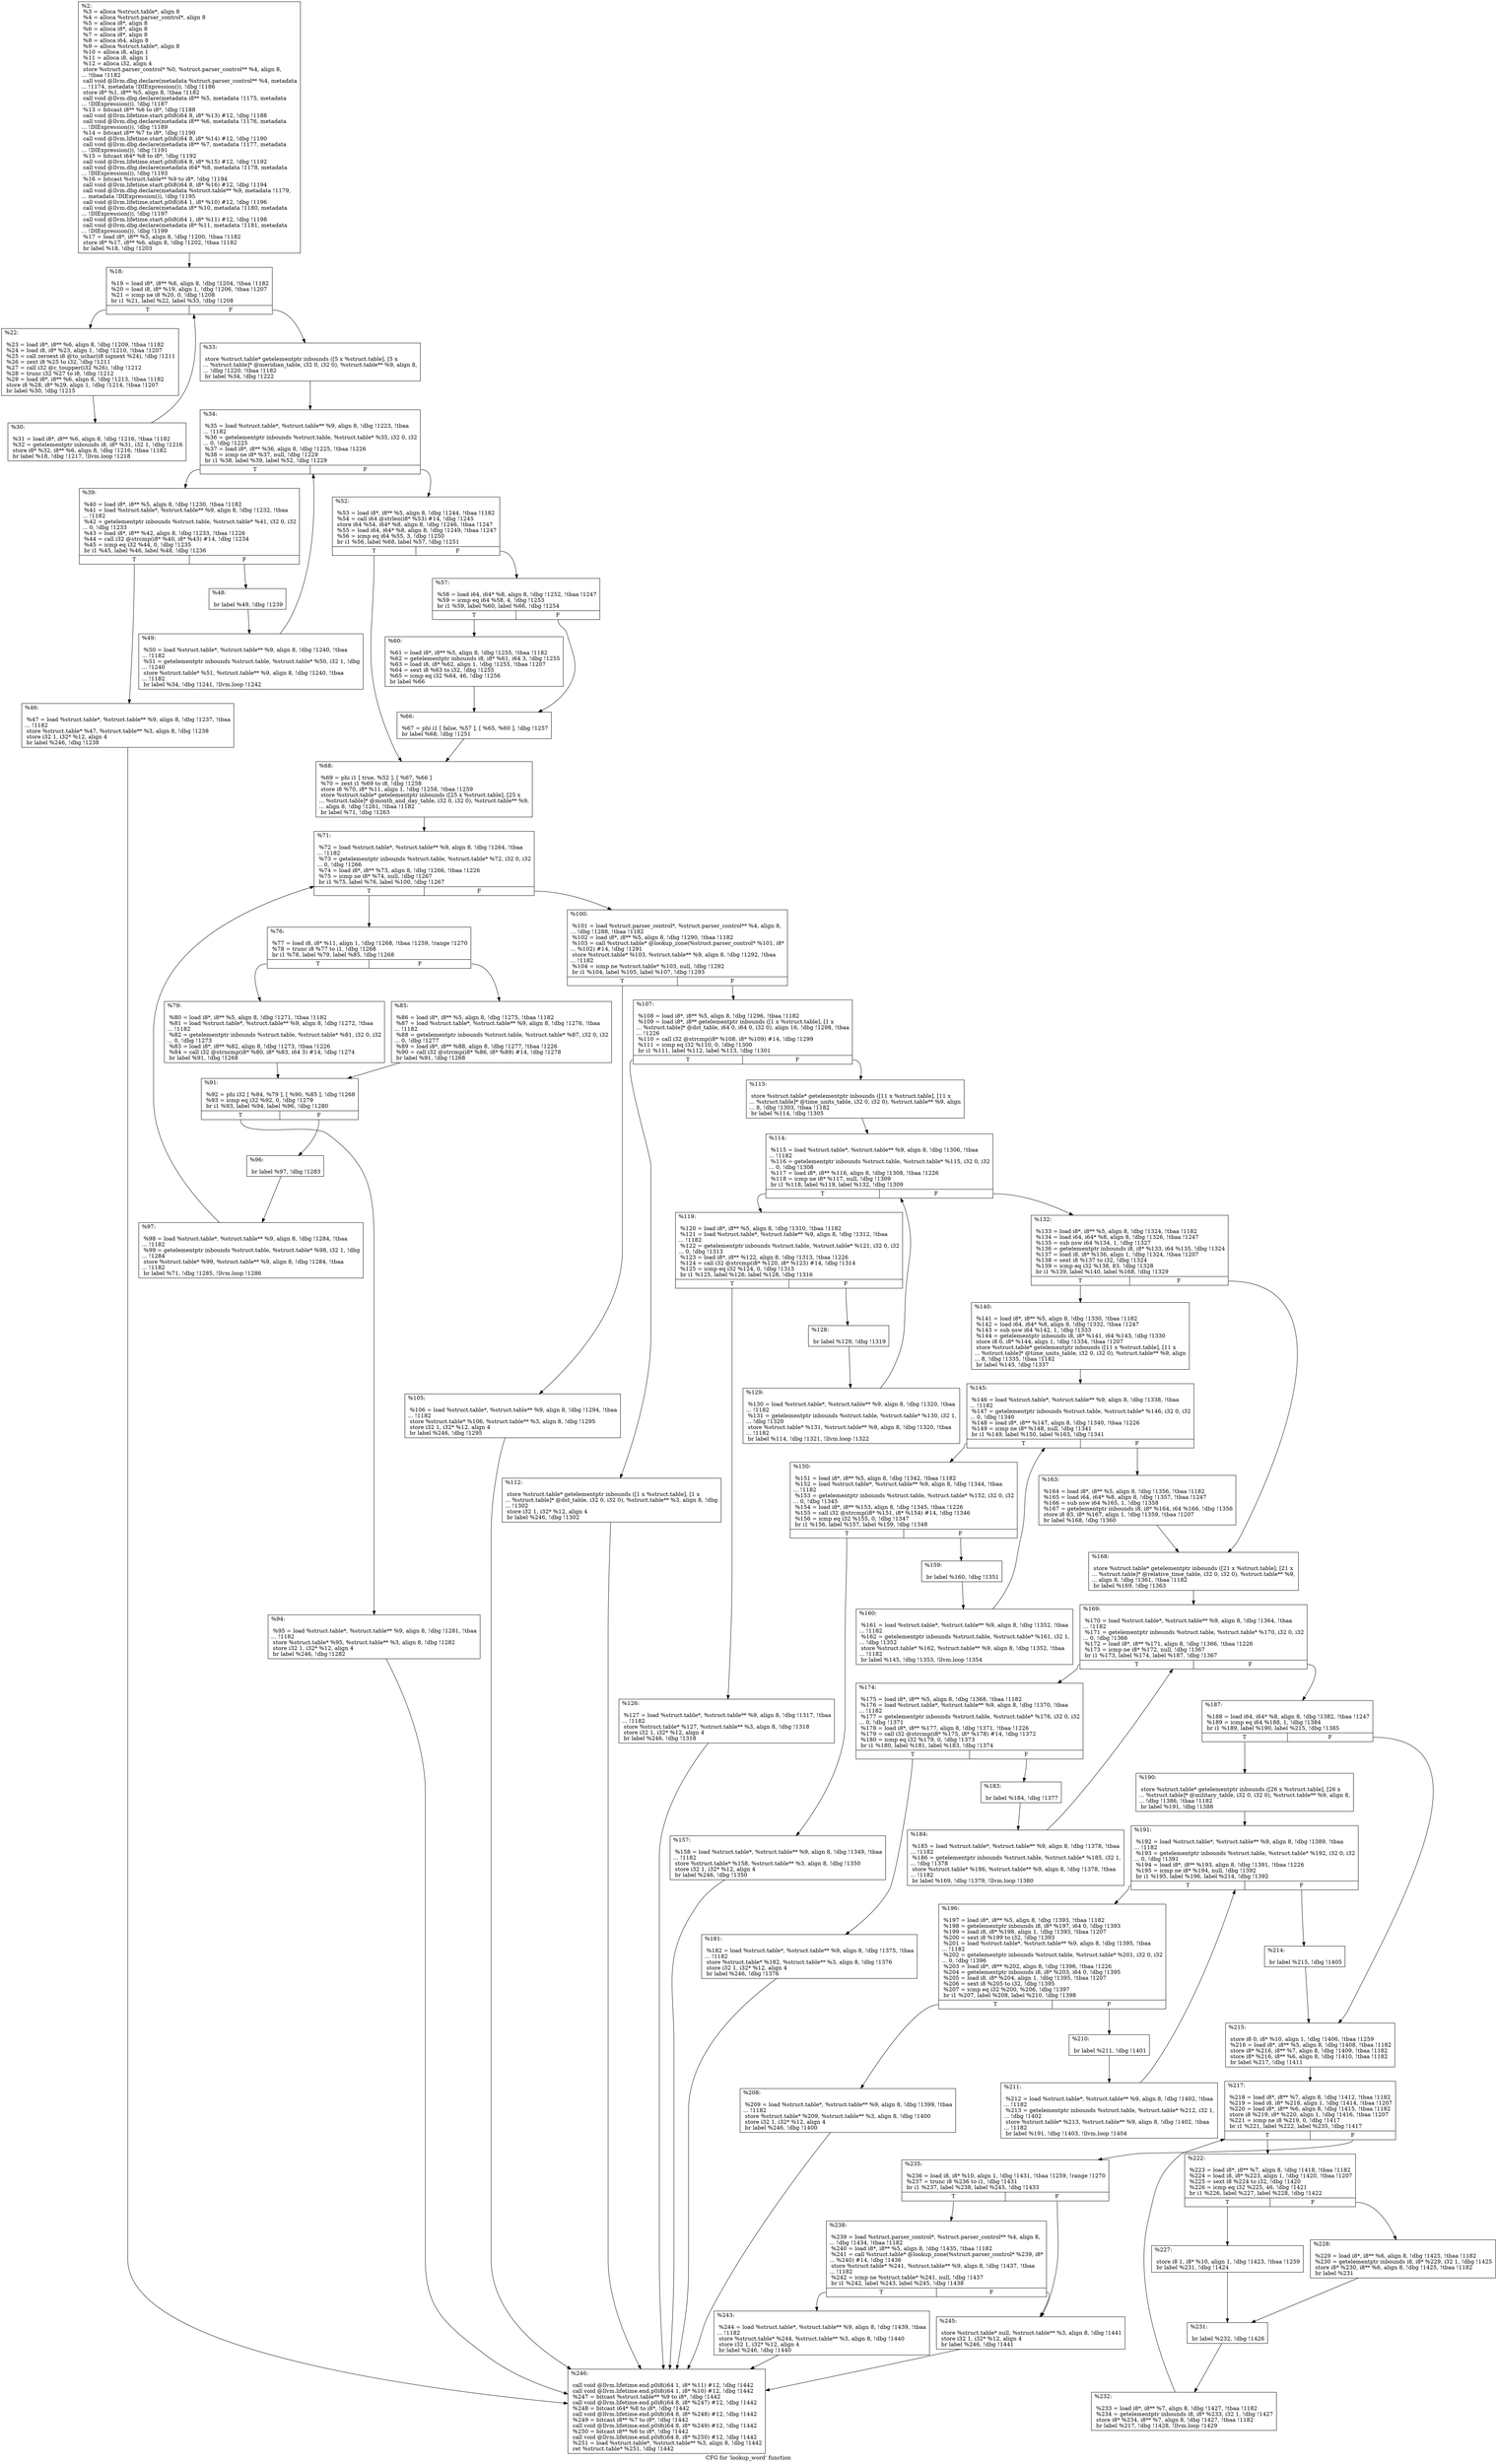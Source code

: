 digraph "CFG for 'lookup_word' function" {
	label="CFG for 'lookup_word' function";

	Node0x1cd7560 [shape=record,label="{%2:\l  %3 = alloca %struct.table*, align 8\l  %4 = alloca %struct.parser_control*, align 8\l  %5 = alloca i8*, align 8\l  %6 = alloca i8*, align 8\l  %7 = alloca i8*, align 8\l  %8 = alloca i64, align 8\l  %9 = alloca %struct.table*, align 8\l  %10 = alloca i8, align 1\l  %11 = alloca i8, align 1\l  %12 = alloca i32, align 4\l  store %struct.parser_control* %0, %struct.parser_control** %4, align 8,\l... !tbaa !1182\l  call void @llvm.dbg.declare(metadata %struct.parser_control** %4, metadata\l... !1174, metadata !DIExpression()), !dbg !1186\l  store i8* %1, i8** %5, align 8, !tbaa !1182\l  call void @llvm.dbg.declare(metadata i8** %5, metadata !1175, metadata\l... !DIExpression()), !dbg !1187\l  %13 = bitcast i8** %6 to i8*, !dbg !1188\l  call void @llvm.lifetime.start.p0i8(i64 8, i8* %13) #12, !dbg !1188\l  call void @llvm.dbg.declare(metadata i8** %6, metadata !1176, metadata\l... !DIExpression()), !dbg !1189\l  %14 = bitcast i8** %7 to i8*, !dbg !1190\l  call void @llvm.lifetime.start.p0i8(i64 8, i8* %14) #12, !dbg !1190\l  call void @llvm.dbg.declare(metadata i8** %7, metadata !1177, metadata\l... !DIExpression()), !dbg !1191\l  %15 = bitcast i64* %8 to i8*, !dbg !1192\l  call void @llvm.lifetime.start.p0i8(i64 8, i8* %15) #12, !dbg !1192\l  call void @llvm.dbg.declare(metadata i64* %8, metadata !1178, metadata\l... !DIExpression()), !dbg !1193\l  %16 = bitcast %struct.table** %9 to i8*, !dbg !1194\l  call void @llvm.lifetime.start.p0i8(i64 8, i8* %16) #12, !dbg !1194\l  call void @llvm.dbg.declare(metadata %struct.table** %9, metadata !1179,\l... metadata !DIExpression()), !dbg !1195\l  call void @llvm.lifetime.start.p0i8(i64 1, i8* %10) #12, !dbg !1196\l  call void @llvm.dbg.declare(metadata i8* %10, metadata !1180, metadata\l... !DIExpression()), !dbg !1197\l  call void @llvm.lifetime.start.p0i8(i64 1, i8* %11) #12, !dbg !1198\l  call void @llvm.dbg.declare(metadata i8* %11, metadata !1181, metadata\l... !DIExpression()), !dbg !1199\l  %17 = load i8*, i8** %5, align 8, !dbg !1200, !tbaa !1182\l  store i8* %17, i8** %6, align 8, !dbg !1202, !tbaa !1182\l  br label %18, !dbg !1203\l}"];
	Node0x1cd7560 -> Node0x1cddb50;
	Node0x1cddb50 [shape=record,label="{%18:\l\l  %19 = load i8*, i8** %6, align 8, !dbg !1204, !tbaa !1182\l  %20 = load i8, i8* %19, align 1, !dbg !1206, !tbaa !1207\l  %21 = icmp ne i8 %20, 0, !dbg !1208\l  br i1 %21, label %22, label %33, !dbg !1208\l|{<s0>T|<s1>F}}"];
	Node0x1cddb50:s0 -> Node0x1cddba0;
	Node0x1cddb50:s1 -> Node0x1cddc40;
	Node0x1cddba0 [shape=record,label="{%22:\l\l  %23 = load i8*, i8** %6, align 8, !dbg !1209, !tbaa !1182\l  %24 = load i8, i8* %23, align 1, !dbg !1210, !tbaa !1207\l  %25 = call zeroext i8 @to_uchar(i8 signext %24), !dbg !1211\l  %26 = zext i8 %25 to i32, !dbg !1211\l  %27 = call i32 @c_toupper(i32 %26), !dbg !1212\l  %28 = trunc i32 %27 to i8, !dbg !1212\l  %29 = load i8*, i8** %6, align 8, !dbg !1213, !tbaa !1182\l  store i8 %28, i8* %29, align 1, !dbg !1214, !tbaa !1207\l  br label %30, !dbg !1215\l}"];
	Node0x1cddba0 -> Node0x1cddbf0;
	Node0x1cddbf0 [shape=record,label="{%30:\l\l  %31 = load i8*, i8** %6, align 8, !dbg !1216, !tbaa !1182\l  %32 = getelementptr inbounds i8, i8* %31, i32 1, !dbg !1216\l  store i8* %32, i8** %6, align 8, !dbg !1216, !tbaa !1182\l  br label %18, !dbg !1217, !llvm.loop !1218\l}"];
	Node0x1cddbf0 -> Node0x1cddb50;
	Node0x1cddc40 [shape=record,label="{%33:\l\l  store %struct.table* getelementptr inbounds ([5 x %struct.table], [5 x\l... %struct.table]* @meridian_table, i32 0, i32 0), %struct.table** %9, align 8,\l... !dbg !1220, !tbaa !1182\l  br label %34, !dbg !1222\l}"];
	Node0x1cddc40 -> Node0x1cddc90;
	Node0x1cddc90 [shape=record,label="{%34:\l\l  %35 = load %struct.table*, %struct.table** %9, align 8, !dbg !1223, !tbaa\l... !1182\l  %36 = getelementptr inbounds %struct.table, %struct.table* %35, i32 0, i32\l... 0, !dbg !1225\l  %37 = load i8*, i8** %36, align 8, !dbg !1225, !tbaa !1226\l  %38 = icmp ne i8* %37, null, !dbg !1229\l  br i1 %38, label %39, label %52, !dbg !1229\l|{<s0>T|<s1>F}}"];
	Node0x1cddc90:s0 -> Node0x1cddce0;
	Node0x1cddc90:s1 -> Node0x1cdde20;
	Node0x1cddce0 [shape=record,label="{%39:\l\l  %40 = load i8*, i8** %5, align 8, !dbg !1230, !tbaa !1182\l  %41 = load %struct.table*, %struct.table** %9, align 8, !dbg !1232, !tbaa\l... !1182\l  %42 = getelementptr inbounds %struct.table, %struct.table* %41, i32 0, i32\l... 0, !dbg !1233\l  %43 = load i8*, i8** %42, align 8, !dbg !1233, !tbaa !1226\l  %44 = call i32 @strcmp(i8* %40, i8* %43) #14, !dbg !1234\l  %45 = icmp eq i32 %44, 0, !dbg !1235\l  br i1 %45, label %46, label %48, !dbg !1236\l|{<s0>T|<s1>F}}"];
	Node0x1cddce0:s0 -> Node0x1cddd30;
	Node0x1cddce0:s1 -> Node0x1cddd80;
	Node0x1cddd30 [shape=record,label="{%46:\l\l  %47 = load %struct.table*, %struct.table** %9, align 8, !dbg !1237, !tbaa\l... !1182\l  store %struct.table* %47, %struct.table** %3, align 8, !dbg !1238\l  store i32 1, i32* %12, align 4\l  br label %246, !dbg !1238\l}"];
	Node0x1cddd30 -> Node0x1cdefa0;
	Node0x1cddd80 [shape=record,label="{%48:\l\l  br label %49, !dbg !1239\l}"];
	Node0x1cddd80 -> Node0x1cdddd0;
	Node0x1cdddd0 [shape=record,label="{%49:\l\l  %50 = load %struct.table*, %struct.table** %9, align 8, !dbg !1240, !tbaa\l... !1182\l  %51 = getelementptr inbounds %struct.table, %struct.table* %50, i32 1, !dbg\l... !1240\l  store %struct.table* %51, %struct.table** %9, align 8, !dbg !1240, !tbaa\l... !1182\l  br label %34, !dbg !1241, !llvm.loop !1242\l}"];
	Node0x1cdddd0 -> Node0x1cddc90;
	Node0x1cdde20 [shape=record,label="{%52:\l\l  %53 = load i8*, i8** %5, align 8, !dbg !1244, !tbaa !1182\l  %54 = call i64 @strlen(i8* %53) #14, !dbg !1245\l  store i64 %54, i64* %8, align 8, !dbg !1246, !tbaa !1247\l  %55 = load i64, i64* %8, align 8, !dbg !1249, !tbaa !1247\l  %56 = icmp eq i64 %55, 3, !dbg !1250\l  br i1 %56, label %68, label %57, !dbg !1251\l|{<s0>T|<s1>F}}"];
	Node0x1cdde20:s0 -> Node0x1cddf60;
	Node0x1cdde20:s1 -> Node0x1cdde70;
	Node0x1cdde70 [shape=record,label="{%57:\l\l  %58 = load i64, i64* %8, align 8, !dbg !1252, !tbaa !1247\l  %59 = icmp eq i64 %58, 4, !dbg !1253\l  br i1 %59, label %60, label %66, !dbg !1254\l|{<s0>T|<s1>F}}"];
	Node0x1cdde70:s0 -> Node0x1cddec0;
	Node0x1cdde70:s1 -> Node0x1cddf10;
	Node0x1cddec0 [shape=record,label="{%60:\l\l  %61 = load i8*, i8** %5, align 8, !dbg !1255, !tbaa !1182\l  %62 = getelementptr inbounds i8, i8* %61, i64 3, !dbg !1255\l  %63 = load i8, i8* %62, align 1, !dbg !1255, !tbaa !1207\l  %64 = sext i8 %63 to i32, !dbg !1255\l  %65 = icmp eq i32 %64, 46, !dbg !1256\l  br label %66\l}"];
	Node0x1cddec0 -> Node0x1cddf10;
	Node0x1cddf10 [shape=record,label="{%66:\l\l  %67 = phi i1 [ false, %57 ], [ %65, %60 ], !dbg !1257\l  br label %68, !dbg !1251\l}"];
	Node0x1cddf10 -> Node0x1cddf60;
	Node0x1cddf60 [shape=record,label="{%68:\l\l  %69 = phi i1 [ true, %52 ], [ %67, %66 ]\l  %70 = zext i1 %69 to i8, !dbg !1258\l  store i8 %70, i8* %11, align 1, !dbg !1258, !tbaa !1259\l  store %struct.table* getelementptr inbounds ([25 x %struct.table], [25 x\l... %struct.table]* @month_and_day_table, i32 0, i32 0), %struct.table** %9,\l... align 8, !dbg !1261, !tbaa !1182\l  br label %71, !dbg !1263\l}"];
	Node0x1cddf60 -> Node0x1cddfb0;
	Node0x1cddfb0 [shape=record,label="{%71:\l\l  %72 = load %struct.table*, %struct.table** %9, align 8, !dbg !1264, !tbaa\l... !1182\l  %73 = getelementptr inbounds %struct.table, %struct.table* %72, i32 0, i32\l... 0, !dbg !1266\l  %74 = load i8*, i8** %73, align 8, !dbg !1266, !tbaa !1226\l  %75 = icmp ne i8* %74, null, !dbg !1267\l  br i1 %75, label %76, label %100, !dbg !1267\l|{<s0>T|<s1>F}}"];
	Node0x1cddfb0:s0 -> Node0x1cde000;
	Node0x1cddfb0:s1 -> Node0x1cde230;
	Node0x1cde000 [shape=record,label="{%76:\l\l  %77 = load i8, i8* %11, align 1, !dbg !1268, !tbaa !1259, !range !1270\l  %78 = trunc i8 %77 to i1, !dbg !1268\l  br i1 %78, label %79, label %85, !dbg !1268\l|{<s0>T|<s1>F}}"];
	Node0x1cde000:s0 -> Node0x1cde050;
	Node0x1cde000:s1 -> Node0x1cde0a0;
	Node0x1cde050 [shape=record,label="{%79:\l\l  %80 = load i8*, i8** %5, align 8, !dbg !1271, !tbaa !1182\l  %81 = load %struct.table*, %struct.table** %9, align 8, !dbg !1272, !tbaa\l... !1182\l  %82 = getelementptr inbounds %struct.table, %struct.table* %81, i32 0, i32\l... 0, !dbg !1273\l  %83 = load i8*, i8** %82, align 8, !dbg !1273, !tbaa !1226\l  %84 = call i32 @strncmp(i8* %80, i8* %83, i64 3) #14, !dbg !1274\l  br label %91, !dbg !1268\l}"];
	Node0x1cde050 -> Node0x1cde0f0;
	Node0x1cde0a0 [shape=record,label="{%85:\l\l  %86 = load i8*, i8** %5, align 8, !dbg !1275, !tbaa !1182\l  %87 = load %struct.table*, %struct.table** %9, align 8, !dbg !1276, !tbaa\l... !1182\l  %88 = getelementptr inbounds %struct.table, %struct.table* %87, i32 0, i32\l... 0, !dbg !1277\l  %89 = load i8*, i8** %88, align 8, !dbg !1277, !tbaa !1226\l  %90 = call i32 @strcmp(i8* %86, i8* %89) #14, !dbg !1278\l  br label %91, !dbg !1268\l}"];
	Node0x1cde0a0 -> Node0x1cde0f0;
	Node0x1cde0f0 [shape=record,label="{%91:\l\l  %92 = phi i32 [ %84, %79 ], [ %90, %85 ], !dbg !1268\l  %93 = icmp eq i32 %92, 0, !dbg !1279\l  br i1 %93, label %94, label %96, !dbg !1280\l|{<s0>T|<s1>F}}"];
	Node0x1cde0f0:s0 -> Node0x1cde140;
	Node0x1cde0f0:s1 -> Node0x1cde190;
	Node0x1cde140 [shape=record,label="{%94:\l\l  %95 = load %struct.table*, %struct.table** %9, align 8, !dbg !1281, !tbaa\l... !1182\l  store %struct.table* %95, %struct.table** %3, align 8, !dbg !1282\l  store i32 1, i32* %12, align 4\l  br label %246, !dbg !1282\l}"];
	Node0x1cde140 -> Node0x1cdefa0;
	Node0x1cde190 [shape=record,label="{%96:\l\l  br label %97, !dbg !1283\l}"];
	Node0x1cde190 -> Node0x1cde1e0;
	Node0x1cde1e0 [shape=record,label="{%97:\l\l  %98 = load %struct.table*, %struct.table** %9, align 8, !dbg !1284, !tbaa\l... !1182\l  %99 = getelementptr inbounds %struct.table, %struct.table* %98, i32 1, !dbg\l... !1284\l  store %struct.table* %99, %struct.table** %9, align 8, !dbg !1284, !tbaa\l... !1182\l  br label %71, !dbg !1285, !llvm.loop !1286\l}"];
	Node0x1cde1e0 -> Node0x1cddfb0;
	Node0x1cde230 [shape=record,label="{%100:\l\l  %101 = load %struct.parser_control*, %struct.parser_control** %4, align 8,\l... !dbg !1288, !tbaa !1182\l  %102 = load i8*, i8** %5, align 8, !dbg !1290, !tbaa !1182\l  %103 = call %struct.table* @lookup_zone(%struct.parser_control* %101, i8*\l... %102) #14, !dbg !1291\l  store %struct.table* %103, %struct.table** %9, align 8, !dbg !1292, !tbaa\l... !1182\l  %104 = icmp ne %struct.table* %103, null, !dbg !1292\l  br i1 %104, label %105, label %107, !dbg !1293\l|{<s0>T|<s1>F}}"];
	Node0x1cde230:s0 -> Node0x1cde280;
	Node0x1cde230:s1 -> Node0x1cde2d0;
	Node0x1cde280 [shape=record,label="{%105:\l\l  %106 = load %struct.table*, %struct.table** %9, align 8, !dbg !1294, !tbaa\l... !1182\l  store %struct.table* %106, %struct.table** %3, align 8, !dbg !1295\l  store i32 1, i32* %12, align 4\l  br label %246, !dbg !1295\l}"];
	Node0x1cde280 -> Node0x1cdefa0;
	Node0x1cde2d0 [shape=record,label="{%107:\l\l  %108 = load i8*, i8** %5, align 8, !dbg !1296, !tbaa !1182\l  %109 = load i8*, i8** getelementptr inbounds ([1 x %struct.table], [1 x\l... %struct.table]* @dst_table, i64 0, i64 0, i32 0), align 16, !dbg !1298, !tbaa\l... !1226\l  %110 = call i32 @strcmp(i8* %108, i8* %109) #14, !dbg !1299\l  %111 = icmp eq i32 %110, 0, !dbg !1300\l  br i1 %111, label %112, label %113, !dbg !1301\l|{<s0>T|<s1>F}}"];
	Node0x1cde2d0:s0 -> Node0x1cde320;
	Node0x1cde2d0:s1 -> Node0x1cde370;
	Node0x1cde320 [shape=record,label="{%112:\l\l  store %struct.table* getelementptr inbounds ([1 x %struct.table], [1 x\l... %struct.table]* @dst_table, i32 0, i32 0), %struct.table** %3, align 8, !dbg\l... !1302\l  store i32 1, i32* %12, align 4\l  br label %246, !dbg !1302\l}"];
	Node0x1cde320 -> Node0x1cdefa0;
	Node0x1cde370 [shape=record,label="{%113:\l\l  store %struct.table* getelementptr inbounds ([11 x %struct.table], [11 x\l... %struct.table]* @time_units_table, i32 0, i32 0), %struct.table** %9, align\l... 8, !dbg !1303, !tbaa !1182\l  br label %114, !dbg !1305\l}"];
	Node0x1cde370 -> Node0x1cde3c0;
	Node0x1cde3c0 [shape=record,label="{%114:\l\l  %115 = load %struct.table*, %struct.table** %9, align 8, !dbg !1306, !tbaa\l... !1182\l  %116 = getelementptr inbounds %struct.table, %struct.table* %115, i32 0, i32\l... 0, !dbg !1308\l  %117 = load i8*, i8** %116, align 8, !dbg !1308, !tbaa !1226\l  %118 = icmp ne i8* %117, null, !dbg !1309\l  br i1 %118, label %119, label %132, !dbg !1309\l|{<s0>T|<s1>F}}"];
	Node0x1cde3c0:s0 -> Node0x1cde410;
	Node0x1cde3c0:s1 -> Node0x1cde550;
	Node0x1cde410 [shape=record,label="{%119:\l\l  %120 = load i8*, i8** %5, align 8, !dbg !1310, !tbaa !1182\l  %121 = load %struct.table*, %struct.table** %9, align 8, !dbg !1312, !tbaa\l... !1182\l  %122 = getelementptr inbounds %struct.table, %struct.table* %121, i32 0, i32\l... 0, !dbg !1313\l  %123 = load i8*, i8** %122, align 8, !dbg !1313, !tbaa !1226\l  %124 = call i32 @strcmp(i8* %120, i8* %123) #14, !dbg !1314\l  %125 = icmp eq i32 %124, 0, !dbg !1315\l  br i1 %125, label %126, label %128, !dbg !1316\l|{<s0>T|<s1>F}}"];
	Node0x1cde410:s0 -> Node0x1cde460;
	Node0x1cde410:s1 -> Node0x1cde4b0;
	Node0x1cde460 [shape=record,label="{%126:\l\l  %127 = load %struct.table*, %struct.table** %9, align 8, !dbg !1317, !tbaa\l... !1182\l  store %struct.table* %127, %struct.table** %3, align 8, !dbg !1318\l  store i32 1, i32* %12, align 4\l  br label %246, !dbg !1318\l}"];
	Node0x1cde460 -> Node0x1cdefa0;
	Node0x1cde4b0 [shape=record,label="{%128:\l\l  br label %129, !dbg !1319\l}"];
	Node0x1cde4b0 -> Node0x1cde500;
	Node0x1cde500 [shape=record,label="{%129:\l\l  %130 = load %struct.table*, %struct.table** %9, align 8, !dbg !1320, !tbaa\l... !1182\l  %131 = getelementptr inbounds %struct.table, %struct.table* %130, i32 1,\l... !dbg !1320\l  store %struct.table* %131, %struct.table** %9, align 8, !dbg !1320, !tbaa\l... !1182\l  br label %114, !dbg !1321, !llvm.loop !1322\l}"];
	Node0x1cde500 -> Node0x1cde3c0;
	Node0x1cde550 [shape=record,label="{%132:\l\l  %133 = load i8*, i8** %5, align 8, !dbg !1324, !tbaa !1182\l  %134 = load i64, i64* %8, align 8, !dbg !1326, !tbaa !1247\l  %135 = sub nsw i64 %134, 1, !dbg !1327\l  %136 = getelementptr inbounds i8, i8* %133, i64 %135, !dbg !1324\l  %137 = load i8, i8* %136, align 1, !dbg !1324, !tbaa !1207\l  %138 = sext i8 %137 to i32, !dbg !1324\l  %139 = icmp eq i32 %138, 83, !dbg !1328\l  br i1 %139, label %140, label %168, !dbg !1329\l|{<s0>T|<s1>F}}"];
	Node0x1cde550:s0 -> Node0x1cde5a0;
	Node0x1cde550:s1 -> Node0x1cde7d0;
	Node0x1cde5a0 [shape=record,label="{%140:\l\l  %141 = load i8*, i8** %5, align 8, !dbg !1330, !tbaa !1182\l  %142 = load i64, i64* %8, align 8, !dbg !1332, !tbaa !1247\l  %143 = sub nsw i64 %142, 1, !dbg !1333\l  %144 = getelementptr inbounds i8, i8* %141, i64 %143, !dbg !1330\l  store i8 0, i8* %144, align 1, !dbg !1334, !tbaa !1207\l  store %struct.table* getelementptr inbounds ([11 x %struct.table], [11 x\l... %struct.table]* @time_units_table, i32 0, i32 0), %struct.table** %9, align\l... 8, !dbg !1335, !tbaa !1182\l  br label %145, !dbg !1337\l}"];
	Node0x1cde5a0 -> Node0x1cde5f0;
	Node0x1cde5f0 [shape=record,label="{%145:\l\l  %146 = load %struct.table*, %struct.table** %9, align 8, !dbg !1338, !tbaa\l... !1182\l  %147 = getelementptr inbounds %struct.table, %struct.table* %146, i32 0, i32\l... 0, !dbg !1340\l  %148 = load i8*, i8** %147, align 8, !dbg !1340, !tbaa !1226\l  %149 = icmp ne i8* %148, null, !dbg !1341\l  br i1 %149, label %150, label %163, !dbg !1341\l|{<s0>T|<s1>F}}"];
	Node0x1cde5f0:s0 -> Node0x1cde640;
	Node0x1cde5f0:s1 -> Node0x1cde780;
	Node0x1cde640 [shape=record,label="{%150:\l\l  %151 = load i8*, i8** %5, align 8, !dbg !1342, !tbaa !1182\l  %152 = load %struct.table*, %struct.table** %9, align 8, !dbg !1344, !tbaa\l... !1182\l  %153 = getelementptr inbounds %struct.table, %struct.table* %152, i32 0, i32\l... 0, !dbg !1345\l  %154 = load i8*, i8** %153, align 8, !dbg !1345, !tbaa !1226\l  %155 = call i32 @strcmp(i8* %151, i8* %154) #14, !dbg !1346\l  %156 = icmp eq i32 %155, 0, !dbg !1347\l  br i1 %156, label %157, label %159, !dbg !1348\l|{<s0>T|<s1>F}}"];
	Node0x1cde640:s0 -> Node0x1cde690;
	Node0x1cde640:s1 -> Node0x1cde6e0;
	Node0x1cde690 [shape=record,label="{%157:\l\l  %158 = load %struct.table*, %struct.table** %9, align 8, !dbg !1349, !tbaa\l... !1182\l  store %struct.table* %158, %struct.table** %3, align 8, !dbg !1350\l  store i32 1, i32* %12, align 4\l  br label %246, !dbg !1350\l}"];
	Node0x1cde690 -> Node0x1cdefa0;
	Node0x1cde6e0 [shape=record,label="{%159:\l\l  br label %160, !dbg !1351\l}"];
	Node0x1cde6e0 -> Node0x1cde730;
	Node0x1cde730 [shape=record,label="{%160:\l\l  %161 = load %struct.table*, %struct.table** %9, align 8, !dbg !1352, !tbaa\l... !1182\l  %162 = getelementptr inbounds %struct.table, %struct.table* %161, i32 1,\l... !dbg !1352\l  store %struct.table* %162, %struct.table** %9, align 8, !dbg !1352, !tbaa\l... !1182\l  br label %145, !dbg !1353, !llvm.loop !1354\l}"];
	Node0x1cde730 -> Node0x1cde5f0;
	Node0x1cde780 [shape=record,label="{%163:\l\l  %164 = load i8*, i8** %5, align 8, !dbg !1356, !tbaa !1182\l  %165 = load i64, i64* %8, align 8, !dbg !1357, !tbaa !1247\l  %166 = sub nsw i64 %165, 1, !dbg !1358\l  %167 = getelementptr inbounds i8, i8* %164, i64 %166, !dbg !1356\l  store i8 83, i8* %167, align 1, !dbg !1359, !tbaa !1207\l  br label %168, !dbg !1360\l}"];
	Node0x1cde780 -> Node0x1cde7d0;
	Node0x1cde7d0 [shape=record,label="{%168:\l\l  store %struct.table* getelementptr inbounds ([21 x %struct.table], [21 x\l... %struct.table]* @relative_time_table, i32 0, i32 0), %struct.table** %9,\l... align 8, !dbg !1361, !tbaa !1182\l  br label %169, !dbg !1363\l}"];
	Node0x1cde7d0 -> Node0x1cde820;
	Node0x1cde820 [shape=record,label="{%169:\l\l  %170 = load %struct.table*, %struct.table** %9, align 8, !dbg !1364, !tbaa\l... !1182\l  %171 = getelementptr inbounds %struct.table, %struct.table* %170, i32 0, i32\l... 0, !dbg !1366\l  %172 = load i8*, i8** %171, align 8, !dbg !1366, !tbaa !1226\l  %173 = icmp ne i8* %172, null, !dbg !1367\l  br i1 %173, label %174, label %187, !dbg !1367\l|{<s0>T|<s1>F}}"];
	Node0x1cde820:s0 -> Node0x1cde870;
	Node0x1cde820:s1 -> Node0x1cde9b0;
	Node0x1cde870 [shape=record,label="{%174:\l\l  %175 = load i8*, i8** %5, align 8, !dbg !1368, !tbaa !1182\l  %176 = load %struct.table*, %struct.table** %9, align 8, !dbg !1370, !tbaa\l... !1182\l  %177 = getelementptr inbounds %struct.table, %struct.table* %176, i32 0, i32\l... 0, !dbg !1371\l  %178 = load i8*, i8** %177, align 8, !dbg !1371, !tbaa !1226\l  %179 = call i32 @strcmp(i8* %175, i8* %178) #14, !dbg !1372\l  %180 = icmp eq i32 %179, 0, !dbg !1373\l  br i1 %180, label %181, label %183, !dbg !1374\l|{<s0>T|<s1>F}}"];
	Node0x1cde870:s0 -> Node0x1cde8c0;
	Node0x1cde870:s1 -> Node0x1cde910;
	Node0x1cde8c0 [shape=record,label="{%181:\l\l  %182 = load %struct.table*, %struct.table** %9, align 8, !dbg !1375, !tbaa\l... !1182\l  store %struct.table* %182, %struct.table** %3, align 8, !dbg !1376\l  store i32 1, i32* %12, align 4\l  br label %246, !dbg !1376\l}"];
	Node0x1cde8c0 -> Node0x1cdefa0;
	Node0x1cde910 [shape=record,label="{%183:\l\l  br label %184, !dbg !1377\l}"];
	Node0x1cde910 -> Node0x1cde960;
	Node0x1cde960 [shape=record,label="{%184:\l\l  %185 = load %struct.table*, %struct.table** %9, align 8, !dbg !1378, !tbaa\l... !1182\l  %186 = getelementptr inbounds %struct.table, %struct.table* %185, i32 1,\l... !dbg !1378\l  store %struct.table* %186, %struct.table** %9, align 8, !dbg !1378, !tbaa\l... !1182\l  br label %169, !dbg !1379, !llvm.loop !1380\l}"];
	Node0x1cde960 -> Node0x1cde820;
	Node0x1cde9b0 [shape=record,label="{%187:\l\l  %188 = load i64, i64* %8, align 8, !dbg !1382, !tbaa !1247\l  %189 = icmp eq i64 %188, 1, !dbg !1384\l  br i1 %189, label %190, label %215, !dbg !1385\l|{<s0>T|<s1>F}}"];
	Node0x1cde9b0:s0 -> Node0x1cdea00;
	Node0x1cde9b0:s1 -> Node0x1cdec30;
	Node0x1cdea00 [shape=record,label="{%190:\l\l  store %struct.table* getelementptr inbounds ([26 x %struct.table], [26 x\l... %struct.table]* @military_table, i32 0, i32 0), %struct.table** %9, align 8,\l... !dbg !1386, !tbaa !1182\l  br label %191, !dbg !1388\l}"];
	Node0x1cdea00 -> Node0x1cdea50;
	Node0x1cdea50 [shape=record,label="{%191:\l\l  %192 = load %struct.table*, %struct.table** %9, align 8, !dbg !1389, !tbaa\l... !1182\l  %193 = getelementptr inbounds %struct.table, %struct.table* %192, i32 0, i32\l... 0, !dbg !1391\l  %194 = load i8*, i8** %193, align 8, !dbg !1391, !tbaa !1226\l  %195 = icmp ne i8* %194, null, !dbg !1392\l  br i1 %195, label %196, label %214, !dbg !1392\l|{<s0>T|<s1>F}}"];
	Node0x1cdea50:s0 -> Node0x1cdeaa0;
	Node0x1cdea50:s1 -> Node0x1cdebe0;
	Node0x1cdeaa0 [shape=record,label="{%196:\l\l  %197 = load i8*, i8** %5, align 8, !dbg !1393, !tbaa !1182\l  %198 = getelementptr inbounds i8, i8* %197, i64 0, !dbg !1393\l  %199 = load i8, i8* %198, align 1, !dbg !1393, !tbaa !1207\l  %200 = sext i8 %199 to i32, !dbg !1393\l  %201 = load %struct.table*, %struct.table** %9, align 8, !dbg !1395, !tbaa\l... !1182\l  %202 = getelementptr inbounds %struct.table, %struct.table* %201, i32 0, i32\l... 0, !dbg !1396\l  %203 = load i8*, i8** %202, align 8, !dbg !1396, !tbaa !1226\l  %204 = getelementptr inbounds i8, i8* %203, i64 0, !dbg !1395\l  %205 = load i8, i8* %204, align 1, !dbg !1395, !tbaa !1207\l  %206 = sext i8 %205 to i32, !dbg !1395\l  %207 = icmp eq i32 %200, %206, !dbg !1397\l  br i1 %207, label %208, label %210, !dbg !1398\l|{<s0>T|<s1>F}}"];
	Node0x1cdeaa0:s0 -> Node0x1cdeaf0;
	Node0x1cdeaa0:s1 -> Node0x1cdeb40;
	Node0x1cdeaf0 [shape=record,label="{%208:\l\l  %209 = load %struct.table*, %struct.table** %9, align 8, !dbg !1399, !tbaa\l... !1182\l  store %struct.table* %209, %struct.table** %3, align 8, !dbg !1400\l  store i32 1, i32* %12, align 4\l  br label %246, !dbg !1400\l}"];
	Node0x1cdeaf0 -> Node0x1cdefa0;
	Node0x1cdeb40 [shape=record,label="{%210:\l\l  br label %211, !dbg !1401\l}"];
	Node0x1cdeb40 -> Node0x1cdeb90;
	Node0x1cdeb90 [shape=record,label="{%211:\l\l  %212 = load %struct.table*, %struct.table** %9, align 8, !dbg !1402, !tbaa\l... !1182\l  %213 = getelementptr inbounds %struct.table, %struct.table* %212, i32 1,\l... !dbg !1402\l  store %struct.table* %213, %struct.table** %9, align 8, !dbg !1402, !tbaa\l... !1182\l  br label %191, !dbg !1403, !llvm.loop !1404\l}"];
	Node0x1cdeb90 -> Node0x1cdea50;
	Node0x1cdebe0 [shape=record,label="{%214:\l\l  br label %215, !dbg !1405\l}"];
	Node0x1cdebe0 -> Node0x1cdec30;
	Node0x1cdec30 [shape=record,label="{%215:\l\l  store i8 0, i8* %10, align 1, !dbg !1406, !tbaa !1259\l  %216 = load i8*, i8** %5, align 8, !dbg !1408, !tbaa !1182\l  store i8* %216, i8** %7, align 8, !dbg !1409, !tbaa !1182\l  store i8* %216, i8** %6, align 8, !dbg !1410, !tbaa !1182\l  br label %217, !dbg !1411\l}"];
	Node0x1cdec30 -> Node0x1cdec80;
	Node0x1cdec80 [shape=record,label="{%217:\l\l  %218 = load i8*, i8** %7, align 8, !dbg !1412, !tbaa !1182\l  %219 = load i8, i8* %218, align 1, !dbg !1414, !tbaa !1207\l  %220 = load i8*, i8** %6, align 8, !dbg !1415, !tbaa !1182\l  store i8 %219, i8* %220, align 1, !dbg !1416, !tbaa !1207\l  %221 = icmp ne i8 %219, 0, !dbg !1417\l  br i1 %221, label %222, label %235, !dbg !1417\l|{<s0>T|<s1>F}}"];
	Node0x1cdec80:s0 -> Node0x1cdecd0;
	Node0x1cdec80:s1 -> Node0x1cdee60;
	Node0x1cdecd0 [shape=record,label="{%222:\l\l  %223 = load i8*, i8** %7, align 8, !dbg !1418, !tbaa !1182\l  %224 = load i8, i8* %223, align 1, !dbg !1420, !tbaa !1207\l  %225 = sext i8 %224 to i32, !dbg !1420\l  %226 = icmp eq i32 %225, 46, !dbg !1421\l  br i1 %226, label %227, label %228, !dbg !1422\l|{<s0>T|<s1>F}}"];
	Node0x1cdecd0:s0 -> Node0x1cded20;
	Node0x1cdecd0:s1 -> Node0x1cded70;
	Node0x1cded20 [shape=record,label="{%227:\l\l  store i8 1, i8* %10, align 1, !dbg !1423, !tbaa !1259\l  br label %231, !dbg !1424\l}"];
	Node0x1cded20 -> Node0x1cdedc0;
	Node0x1cded70 [shape=record,label="{%228:\l\l  %229 = load i8*, i8** %6, align 8, !dbg !1425, !tbaa !1182\l  %230 = getelementptr inbounds i8, i8* %229, i32 1, !dbg !1425\l  store i8* %230, i8** %6, align 8, !dbg !1425, !tbaa !1182\l  br label %231\l}"];
	Node0x1cded70 -> Node0x1cdedc0;
	Node0x1cdedc0 [shape=record,label="{%231:\l\l  br label %232, !dbg !1426\l}"];
	Node0x1cdedc0 -> Node0x1cdee10;
	Node0x1cdee10 [shape=record,label="{%232:\l\l  %233 = load i8*, i8** %7, align 8, !dbg !1427, !tbaa !1182\l  %234 = getelementptr inbounds i8, i8* %233, i32 1, !dbg !1427\l  store i8* %234, i8** %7, align 8, !dbg !1427, !tbaa !1182\l  br label %217, !dbg !1428, !llvm.loop !1429\l}"];
	Node0x1cdee10 -> Node0x1cdec80;
	Node0x1cdee60 [shape=record,label="{%235:\l\l  %236 = load i8, i8* %10, align 1, !dbg !1431, !tbaa !1259, !range !1270\l  %237 = trunc i8 %236 to i1, !dbg !1431\l  br i1 %237, label %238, label %245, !dbg !1433\l|{<s0>T|<s1>F}}"];
	Node0x1cdee60:s0 -> Node0x1cdeeb0;
	Node0x1cdee60:s1 -> Node0x1cdef50;
	Node0x1cdeeb0 [shape=record,label="{%238:\l\l  %239 = load %struct.parser_control*, %struct.parser_control** %4, align 8,\l... !dbg !1434, !tbaa !1182\l  %240 = load i8*, i8** %5, align 8, !dbg !1435, !tbaa !1182\l  %241 = call %struct.table* @lookup_zone(%struct.parser_control* %239, i8*\l... %240) #14, !dbg !1436\l  store %struct.table* %241, %struct.table** %9, align 8, !dbg !1437, !tbaa\l... !1182\l  %242 = icmp ne %struct.table* %241, null, !dbg !1437\l  br i1 %242, label %243, label %245, !dbg !1438\l|{<s0>T|<s1>F}}"];
	Node0x1cdeeb0:s0 -> Node0x1cdef00;
	Node0x1cdeeb0:s1 -> Node0x1cdef50;
	Node0x1cdef00 [shape=record,label="{%243:\l\l  %244 = load %struct.table*, %struct.table** %9, align 8, !dbg !1439, !tbaa\l... !1182\l  store %struct.table* %244, %struct.table** %3, align 8, !dbg !1440\l  store i32 1, i32* %12, align 4\l  br label %246, !dbg !1440\l}"];
	Node0x1cdef00 -> Node0x1cdefa0;
	Node0x1cdef50 [shape=record,label="{%245:\l\l  store %struct.table* null, %struct.table** %3, align 8, !dbg !1441\l  store i32 1, i32* %12, align 4\l  br label %246, !dbg !1441\l}"];
	Node0x1cdef50 -> Node0x1cdefa0;
	Node0x1cdefa0 [shape=record,label="{%246:\l\l  call void @llvm.lifetime.end.p0i8(i64 1, i8* %11) #12, !dbg !1442\l  call void @llvm.lifetime.end.p0i8(i64 1, i8* %10) #12, !dbg !1442\l  %247 = bitcast %struct.table** %9 to i8*, !dbg !1442\l  call void @llvm.lifetime.end.p0i8(i64 8, i8* %247) #12, !dbg !1442\l  %248 = bitcast i64* %8 to i8*, !dbg !1442\l  call void @llvm.lifetime.end.p0i8(i64 8, i8* %248) #12, !dbg !1442\l  %249 = bitcast i8** %7 to i8*, !dbg !1442\l  call void @llvm.lifetime.end.p0i8(i64 8, i8* %249) #12, !dbg !1442\l  %250 = bitcast i8** %6 to i8*, !dbg !1442\l  call void @llvm.lifetime.end.p0i8(i64 8, i8* %250) #12, !dbg !1442\l  %251 = load %struct.table*, %struct.table** %3, align 8, !dbg !1442\l  ret %struct.table* %251, !dbg !1442\l}"];
}
